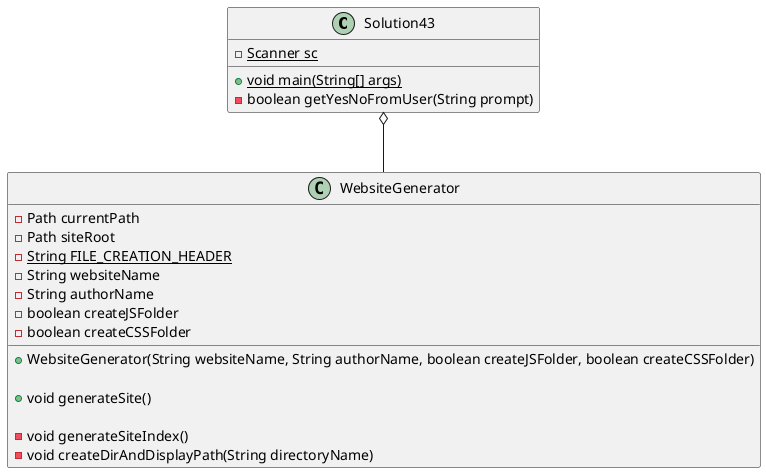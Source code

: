 @startuml
'https://plantuml.com/class-diagram

class Solution43
{
    -{static} Scanner sc

    +{static} void main(String[] args)
    -boolean getYesNoFromUser(String prompt)
}

class WebsiteGenerator
{
    ' Fields
    -Path currentPath
    -Path siteRoot
    -{static} String FILE_CREATION_HEADER
    -String websiteName
    -String authorName
    -boolean createJSFolder
    -boolean createCSSFolder

    ' Constructor
    +WebsiteGenerator(String websiteName, String authorName, boolean createJSFolder, boolean createCSSFolder)

    ' User interface
    +void generateSite()

    ' Helper methods
    -void generateSiteIndex()
    -void createDirAndDisplayPath(String directoryName)
}

Solution43 o-- WebsiteGenerator

@enduml
